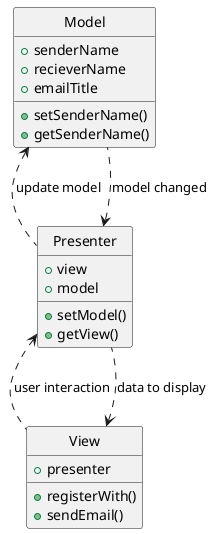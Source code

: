 @startuml
skinparam style strictuml
class Model {
  +senderName
  +recieverName
  +emailTitle
  +setSenderName()
  +getSenderName()
}
class View {
  +presenter
  +registerWith()
  +sendEmail()
}
class Presenter {
  +view
  +model
  +setModel()
  +getView()
}
Presenter <.. Model : "model changed"
Model <.. Presenter : "update model"
Presenter <.. View : "user interaction"
View <.. Presenter : "data to display"
@enduml